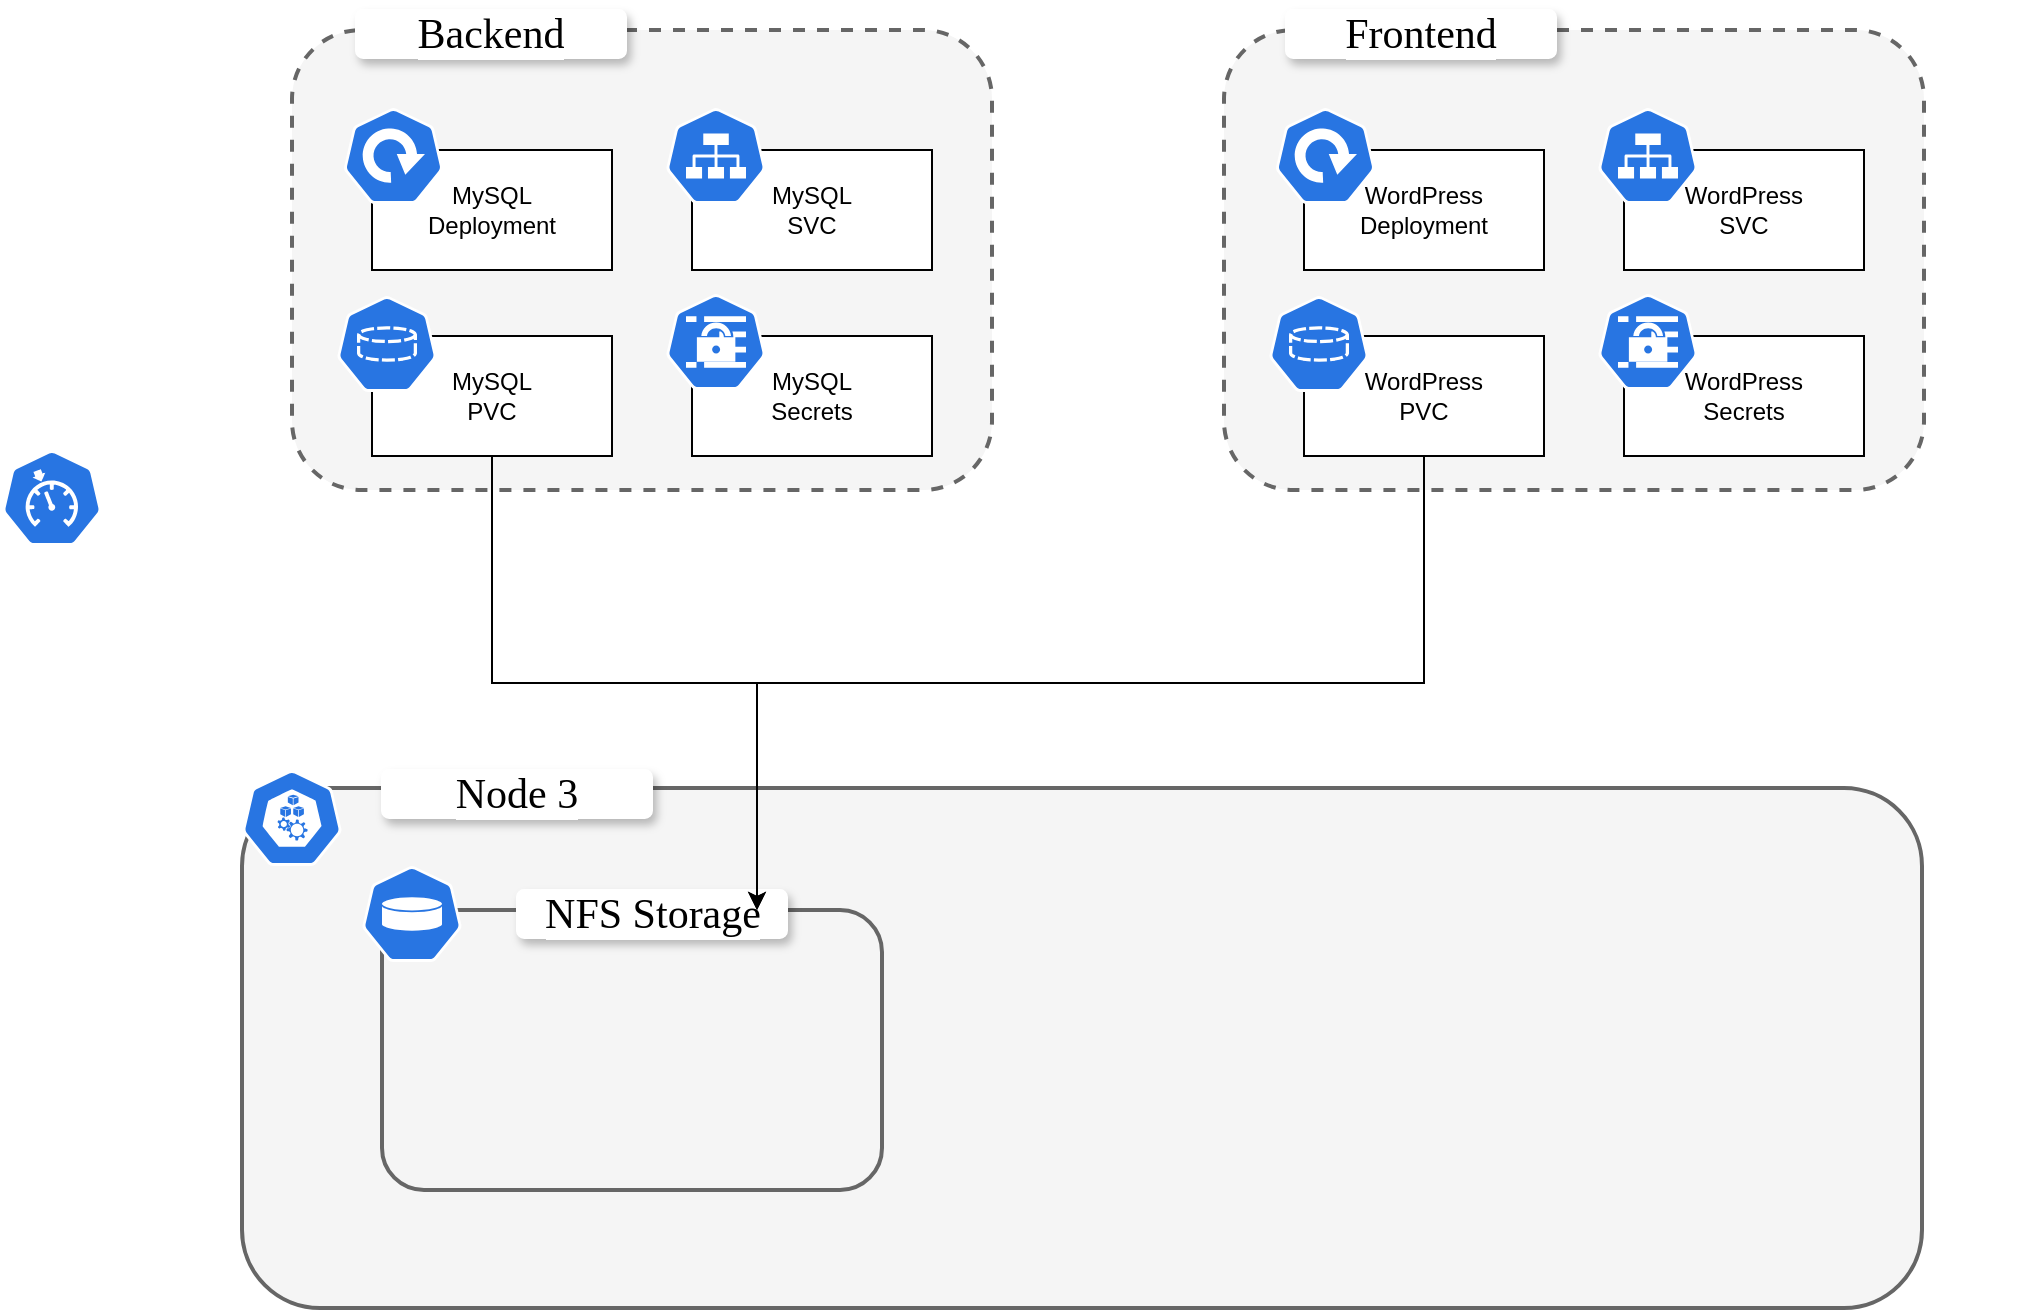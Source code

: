 <mxfile version="21.2.9" type="github">
  <diagram id="f106602c-feb2-e66a-4537-3a34d633f6aa" name="Page-1">
    <mxGraphModel dx="882" dy="617" grid="1" gridSize="10" guides="1" tooltips="1" connect="1" arrows="1" fold="1" page="1" pageScale="1" pageWidth="1169" pageHeight="827" background="none" math="0" shadow="0">
      <root>
        <mxCell id="0" />
        <mxCell id="1" parent="0" />
        <mxCell id="edH7IRJew20OVEkKAK90-9" value="" style="whiteSpace=wrap;html=1;labelBackgroundColor=none;fillColor=#f5f5f5;strokeColor=#666666;fontColor=#333333;strokeWidth=2;rounded=1;" vertex="1" parent="1">
          <mxGeometry x="130" y="439" width="840" height="260" as="geometry" />
        </mxCell>
        <mxCell id="edH7IRJew20OVEkKAK90-12" value="" style="whiteSpace=wrap;html=1;labelBackgroundColor=none;fillColor=#f5f5f5;strokeColor=#666666;fontColor=#333333;strokeWidth=2;rounded=1;" vertex="1" parent="1">
          <mxGeometry x="200" y="500" width="250" height="140" as="geometry" />
        </mxCell>
        <mxCell id="_k9ZQ6fT-nXQutBcmg-j-1" value="" style="group" parent="1" vertex="1" connectable="0">
          <mxGeometry x="115" y="50" width="440" height="270" as="geometry" />
        </mxCell>
        <mxCell id="QHra98rToHe2LogXNTIJ-1062" value="" style="whiteSpace=wrap;html=1;labelBackgroundColor=none;fillColor=#f5f5f5;strokeColor=#666666;fontColor=#333333;dashed=1;strokeWidth=2;rounded=1;" parent="_k9ZQ6fT-nXQutBcmg-j-1" vertex="1">
          <mxGeometry x="40" y="10" width="350" height="230" as="geometry" />
        </mxCell>
        <mxCell id="QHra98rToHe2LogXNTIJ-1069" value="Backend" style="text;align=center;html=1;verticalAlign=middle;whiteSpace=wrap;rounded=1;labelBackgroundColor=default;fillColor=default;shadow=1;fontSize=21;fontFamily=Tahoma;strokeColor=#ffffff;" parent="_k9ZQ6fT-nXQutBcmg-j-1" vertex="1">
          <mxGeometry x="72" width="135" height="24" as="geometry" />
        </mxCell>
        <mxCell id="QHra98rToHe2LogXNTIJ-1087" value="" style="group" parent="_k9ZQ6fT-nXQutBcmg-j-1" vertex="1" connectable="0">
          <mxGeometry x="230" y="143" width="130" height="80" as="geometry" />
        </mxCell>
        <mxCell id="QHra98rToHe2LogXNTIJ-1085" value="MySQL&lt;br&gt;Secrets" style="whiteSpace=wrap;html=1;" parent="QHra98rToHe2LogXNTIJ-1087" vertex="1">
          <mxGeometry x="10" y="20" width="120" height="60" as="geometry" />
        </mxCell>
        <mxCell id="QHra98rToHe2LogXNTIJ-1081" value="" style="sketch=0;html=1;dashed=0;whitespace=wrap;fillColor=#2875E2;strokeColor=#ffffff;points=[[0.005,0.63,0],[0.1,0.2,0],[0.9,0.2,0],[0.5,0,0],[0.995,0.63,0],[0.72,0.99,0],[0.5,1,0],[0.28,0.99,0]];verticalLabelPosition=bottom;align=center;verticalAlign=top;shape=mxgraph.kubernetes.icon;prIcon=secret" parent="QHra98rToHe2LogXNTIJ-1087" vertex="1">
          <mxGeometry x="-3" y="-1" width="50" height="48" as="geometry" />
        </mxCell>
        <mxCell id="QHra98rToHe2LogXNTIJ-1089" value="" style="group" parent="_k9ZQ6fT-nXQutBcmg-j-1" vertex="1" connectable="0">
          <mxGeometry x="67.5" y="50" width="132.5" height="80" as="geometry" />
        </mxCell>
        <mxCell id="QHra98rToHe2LogXNTIJ-1083" value="MySQL&lt;br&gt;Deployment" style="whiteSpace=wrap;html=1;" parent="QHra98rToHe2LogXNTIJ-1089" vertex="1">
          <mxGeometry x="12.5" y="20" width="120" height="60" as="geometry" />
        </mxCell>
        <mxCell id="QHra98rToHe2LogXNTIJ-1076" value="" style="sketch=0;html=1;dashed=0;whitespace=wrap;fillColor=#2875E2;strokeColor=#ffffff;points=[[0.005,0.63,0],[0.1,0.2,0],[0.9,0.2,0],[0.5,0,0],[0.995,0.63,0],[0.72,0.99,0],[0.5,1,0],[0.28,0.99,0]];verticalLabelPosition=bottom;align=center;verticalAlign=top;shape=mxgraph.kubernetes.icon;prIcon=deploy" parent="QHra98rToHe2LogXNTIJ-1089" vertex="1">
          <mxGeometry x="-3" y="-1" width="52.5" height="48" as="geometry" />
        </mxCell>
        <mxCell id="QHra98rToHe2LogXNTIJ-1090" value="" style="group" parent="_k9ZQ6fT-nXQutBcmg-j-1" vertex="1" connectable="0">
          <mxGeometry x="230" y="50" width="130" height="80" as="geometry" />
        </mxCell>
        <mxCell id="QHra98rToHe2LogXNTIJ-1084" value="MySQL&lt;br&gt;SVC" style="whiteSpace=wrap;html=1;" parent="QHra98rToHe2LogXNTIJ-1090" vertex="1">
          <mxGeometry x="10" y="20" width="120" height="60" as="geometry" />
        </mxCell>
        <mxCell id="QHra98rToHe2LogXNTIJ-1079" value="" style="sketch=0;html=1;dashed=0;whitespace=wrap;fillColor=#2875E2;strokeColor=#ffffff;points=[[0.005,0.63,0],[0.1,0.2,0],[0.9,0.2,0],[0.5,0,0],[0.995,0.63,0],[0.72,0.99,0],[0.5,1,0],[0.28,0.99,0]];verticalLabelPosition=bottom;align=center;verticalAlign=top;shape=mxgraph.kubernetes.icon;prIcon=svc" parent="QHra98rToHe2LogXNTIJ-1090" vertex="1">
          <mxGeometry x="-3" y="-1" width="50" height="48" as="geometry" />
        </mxCell>
        <mxCell id="edH7IRJew20OVEkKAK90-5" value="" style="group" vertex="1" connectable="0" parent="_k9ZQ6fT-nXQutBcmg-j-1">
          <mxGeometry x="62.5" y="143" width="137.5" height="80" as="geometry" />
        </mxCell>
        <mxCell id="QHra98rToHe2LogXNTIJ-1086" value="MySQL&lt;br&gt;PVC" style="whiteSpace=wrap;html=1;" parent="edH7IRJew20OVEkKAK90-5" vertex="1">
          <mxGeometry x="17.5" y="20" width="120" height="60" as="geometry" />
        </mxCell>
        <mxCell id="edH7IRJew20OVEkKAK90-2" value="" style="sketch=0;html=1;dashed=0;whitespace=wrap;fillColor=#2875E2;strokeColor=#ffffff;points=[[0.005,0.63,0],[0.1,0.2,0],[0.9,0.2,0],[0.5,0,0],[0.995,0.63,0],[0.72,0.99,0],[0.5,1,0],[0.28,0.99,0]];verticalLabelPosition=bottom;align=center;verticalAlign=top;shape=mxgraph.kubernetes.icon;prIcon=pvc" vertex="1" parent="edH7IRJew20OVEkKAK90-5">
          <mxGeometry width="50" height="48" as="geometry" />
        </mxCell>
        <mxCell id="_k9ZQ6fT-nXQutBcmg-j-2" value="" style="group" parent="1" vertex="1" connectable="0">
          <mxGeometry x="581" y="50" width="440" height="270" as="geometry" />
        </mxCell>
        <mxCell id="_k9ZQ6fT-nXQutBcmg-j-3" value="" style="whiteSpace=wrap;html=1;labelBackgroundColor=none;fillColor=#f5f5f5;strokeColor=#666666;fontColor=#333333;dashed=1;strokeWidth=2;rounded=1;" parent="_k9ZQ6fT-nXQutBcmg-j-2" vertex="1">
          <mxGeometry x="40" y="10" width="350" height="230" as="geometry" />
        </mxCell>
        <mxCell id="_k9ZQ6fT-nXQutBcmg-j-4" value="Frontend" style="text;align=center;html=1;verticalAlign=middle;whiteSpace=wrap;rounded=1;labelBackgroundColor=default;fillColor=default;shadow=1;fontSize=21;fontFamily=Tahoma;strokeColor=#ffffff;" parent="_k9ZQ6fT-nXQutBcmg-j-2" vertex="1">
          <mxGeometry x="71" width="135" height="24" as="geometry" />
        </mxCell>
        <mxCell id="_k9ZQ6fT-nXQutBcmg-j-5" value="" style="group" parent="_k9ZQ6fT-nXQutBcmg-j-2" vertex="1" connectable="0">
          <mxGeometry x="230" y="143" width="130" height="80" as="geometry" />
        </mxCell>
        <mxCell id="_k9ZQ6fT-nXQutBcmg-j-6" value="WordPress&lt;br&gt;Secrets" style="whiteSpace=wrap;html=1;" parent="_k9ZQ6fT-nXQutBcmg-j-5" vertex="1">
          <mxGeometry x="10" y="20" width="120" height="60" as="geometry" />
        </mxCell>
        <mxCell id="_k9ZQ6fT-nXQutBcmg-j-7" value="" style="sketch=0;html=1;dashed=0;whitespace=wrap;fillColor=#2875E2;strokeColor=#ffffff;points=[[0.005,0.63,0],[0.1,0.2,0],[0.9,0.2,0],[0.5,0,0],[0.995,0.63,0],[0.72,0.99,0],[0.5,1,0],[0.28,0.99,0]];verticalLabelPosition=bottom;align=center;verticalAlign=top;shape=mxgraph.kubernetes.icon;prIcon=secret" parent="_k9ZQ6fT-nXQutBcmg-j-5" vertex="1">
          <mxGeometry x="-3" y="-1" width="50" height="48" as="geometry" />
        </mxCell>
        <mxCell id="_k9ZQ6fT-nXQutBcmg-j-11" value="" style="group" parent="_k9ZQ6fT-nXQutBcmg-j-2" vertex="1" connectable="0">
          <mxGeometry x="67.5" y="50" width="132.5" height="80" as="geometry" />
        </mxCell>
        <mxCell id="_k9ZQ6fT-nXQutBcmg-j-12" value="WordPress&lt;br&gt;Deployment" style="whiteSpace=wrap;html=1;" parent="_k9ZQ6fT-nXQutBcmg-j-11" vertex="1">
          <mxGeometry x="12.5" y="20" width="120" height="60" as="geometry" />
        </mxCell>
        <mxCell id="_k9ZQ6fT-nXQutBcmg-j-13" value="" style="sketch=0;html=1;dashed=0;whitespace=wrap;fillColor=#2875E2;strokeColor=#ffffff;points=[[0.005,0.63,0],[0.1,0.2,0],[0.9,0.2,0],[0.5,0,0],[0.995,0.63,0],[0.72,0.99,0],[0.5,1,0],[0.28,0.99,0]];verticalLabelPosition=bottom;align=center;verticalAlign=top;shape=mxgraph.kubernetes.icon;prIcon=deploy" parent="_k9ZQ6fT-nXQutBcmg-j-11" vertex="1">
          <mxGeometry x="-3" y="-1" width="52.5" height="48" as="geometry" />
        </mxCell>
        <mxCell id="_k9ZQ6fT-nXQutBcmg-j-14" value="" style="group" parent="_k9ZQ6fT-nXQutBcmg-j-2" vertex="1" connectable="0">
          <mxGeometry x="230" y="50" width="130" height="80" as="geometry" />
        </mxCell>
        <mxCell id="_k9ZQ6fT-nXQutBcmg-j-15" value="WordPress&lt;br&gt;SVC" style="whiteSpace=wrap;html=1;" parent="_k9ZQ6fT-nXQutBcmg-j-14" vertex="1">
          <mxGeometry x="10" y="20" width="120" height="60" as="geometry" />
        </mxCell>
        <mxCell id="_k9ZQ6fT-nXQutBcmg-j-16" value="" style="sketch=0;html=1;dashed=0;whitespace=wrap;fillColor=#2875E2;strokeColor=#ffffff;points=[[0.005,0.63,0],[0.1,0.2,0],[0.9,0.2,0],[0.5,0,0],[0.995,0.63,0],[0.72,0.99,0],[0.5,1,0],[0.28,0.99,0]];verticalLabelPosition=bottom;align=center;verticalAlign=top;shape=mxgraph.kubernetes.icon;prIcon=svc" parent="_k9ZQ6fT-nXQutBcmg-j-14" vertex="1">
          <mxGeometry x="-3" y="-1" width="50" height="48" as="geometry" />
        </mxCell>
        <mxCell id="edH7IRJew20OVEkKAK90-4" value="" style="group" vertex="1" connectable="0" parent="_k9ZQ6fT-nXQutBcmg-j-2">
          <mxGeometry x="62.5" y="143" width="137.5" height="80" as="geometry" />
        </mxCell>
        <mxCell id="_k9ZQ6fT-nXQutBcmg-j-9" value="WordPress&lt;br&gt;PVC" style="whiteSpace=wrap;html=1;" parent="edH7IRJew20OVEkKAK90-4" vertex="1">
          <mxGeometry x="17.5" y="20" width="120" height="60" as="geometry" />
        </mxCell>
        <mxCell id="edH7IRJew20OVEkKAK90-3" value="" style="sketch=0;html=1;dashed=0;whitespace=wrap;fillColor=#2875E2;strokeColor=#ffffff;points=[[0.005,0.63,0],[0.1,0.2,0],[0.9,0.2,0],[0.5,0,0],[0.995,0.63,0],[0.72,0.99,0],[0.5,1,0],[0.28,0.99,0]];verticalLabelPosition=bottom;align=center;verticalAlign=top;shape=mxgraph.kubernetes.icon;prIcon=pvc" vertex="1" parent="edH7IRJew20OVEkKAK90-4">
          <mxGeometry width="50" height="48" as="geometry" />
        </mxCell>
        <mxCell id="edH7IRJew20OVEkKAK90-1" value="" style="sketch=0;html=1;dashed=0;whitespace=wrap;fillColor=#2875E2;strokeColor=#ffffff;points=[[0.005,0.63,0],[0.1,0.2,0],[0.9,0.2,0],[0.5,0,0],[0.995,0.63,0],[0.72,0.99,0],[0.5,1,0],[0.28,0.99,0]];verticalLabelPosition=bottom;align=center;verticalAlign=top;shape=mxgraph.kubernetes.icon;prIcon=pv" vertex="1" parent="1">
          <mxGeometry x="190" y="478" width="50" height="48" as="geometry" />
        </mxCell>
        <mxCell id="edH7IRJew20OVEkKAK90-7" value="" style="sketch=0;html=1;dashed=0;whitespace=wrap;fillColor=#2875E2;strokeColor=#ffffff;points=[[0.005,0.63,0],[0.1,0.2,0],[0.9,0.2,0],[0.5,0,0],[0.995,0.63,0],[0.72,0.99,0],[0.5,1,0],[0.28,0.99,0]];verticalLabelPosition=bottom;align=center;verticalAlign=top;shape=mxgraph.kubernetes.icon;prIcon=quota" vertex="1" parent="1">
          <mxGeometry x="10" y="270" width="50" height="48" as="geometry" />
        </mxCell>
        <mxCell id="edH7IRJew20OVEkKAK90-8" value="" style="sketch=0;html=1;dashed=0;whitespace=wrap;fillColor=#2875E2;strokeColor=#ffffff;points=[[0.005,0.63,0],[0.1,0.2,0],[0.9,0.2,0],[0.5,0,0],[0.995,0.63,0],[0.72,0.99,0],[0.5,1,0],[0.28,0.99,0]];verticalLabelPosition=bottom;align=center;verticalAlign=top;shape=mxgraph.kubernetes.icon;prIcon=node" vertex="1" parent="1">
          <mxGeometry x="130" y="430" width="50" height="48" as="geometry" />
        </mxCell>
        <mxCell id="edH7IRJew20OVEkKAK90-10" value="Node 3" style="text;align=center;html=1;verticalAlign=middle;whiteSpace=wrap;rounded=1;labelBackgroundColor=default;fillColor=default;shadow=1;fontSize=21;fontFamily=Tahoma;strokeColor=#ffffff;" vertex="1" parent="1">
          <mxGeometry x="200" y="430" width="135" height="24" as="geometry" />
        </mxCell>
        <mxCell id="edH7IRJew20OVEkKAK90-13" value="NFS Storage" style="text;align=center;html=1;verticalAlign=middle;whiteSpace=wrap;rounded=1;labelBackgroundColor=default;fillColor=default;shadow=1;fontSize=21;fontFamily=Tahoma;strokeColor=#ffffff;" vertex="1" parent="1">
          <mxGeometry x="267.5" y="490" width="135" height="24" as="geometry" />
        </mxCell>
        <mxCell id="edH7IRJew20OVEkKAK90-18" style="edgeStyle=orthogonalEdgeStyle;rounded=0;orthogonalLoop=1;jettySize=auto;html=1;exitX=0.5;exitY=1;exitDx=0;exitDy=0;entryX=0.75;entryY=0;entryDx=0;entryDy=0;" edge="1" parent="1" source="QHra98rToHe2LogXNTIJ-1086" target="edH7IRJew20OVEkKAK90-12">
          <mxGeometry relative="1" as="geometry" />
        </mxCell>
        <mxCell id="edH7IRJew20OVEkKAK90-20" value="" style="edgeStyle=elbowEdgeStyle;orthogonalLoop=1;jettySize=auto;html=1;rounded=0;exitX=0.5;exitY=1;exitDx=0;exitDy=0;elbow=vertical;entryX=0.75;entryY=0;entryDx=0;entryDy=0;" edge="1" parent="1" source="_k9ZQ6fT-nXQutBcmg-j-9" target="edH7IRJew20OVEkKAK90-12">
          <mxGeometry width="80" relative="1" as="geometry">
            <mxPoint x="740" y="550" as="sourcePoint" />
            <mxPoint x="410" y="510" as="targetPoint" />
          </mxGeometry>
        </mxCell>
      </root>
    </mxGraphModel>
  </diagram>
</mxfile>
